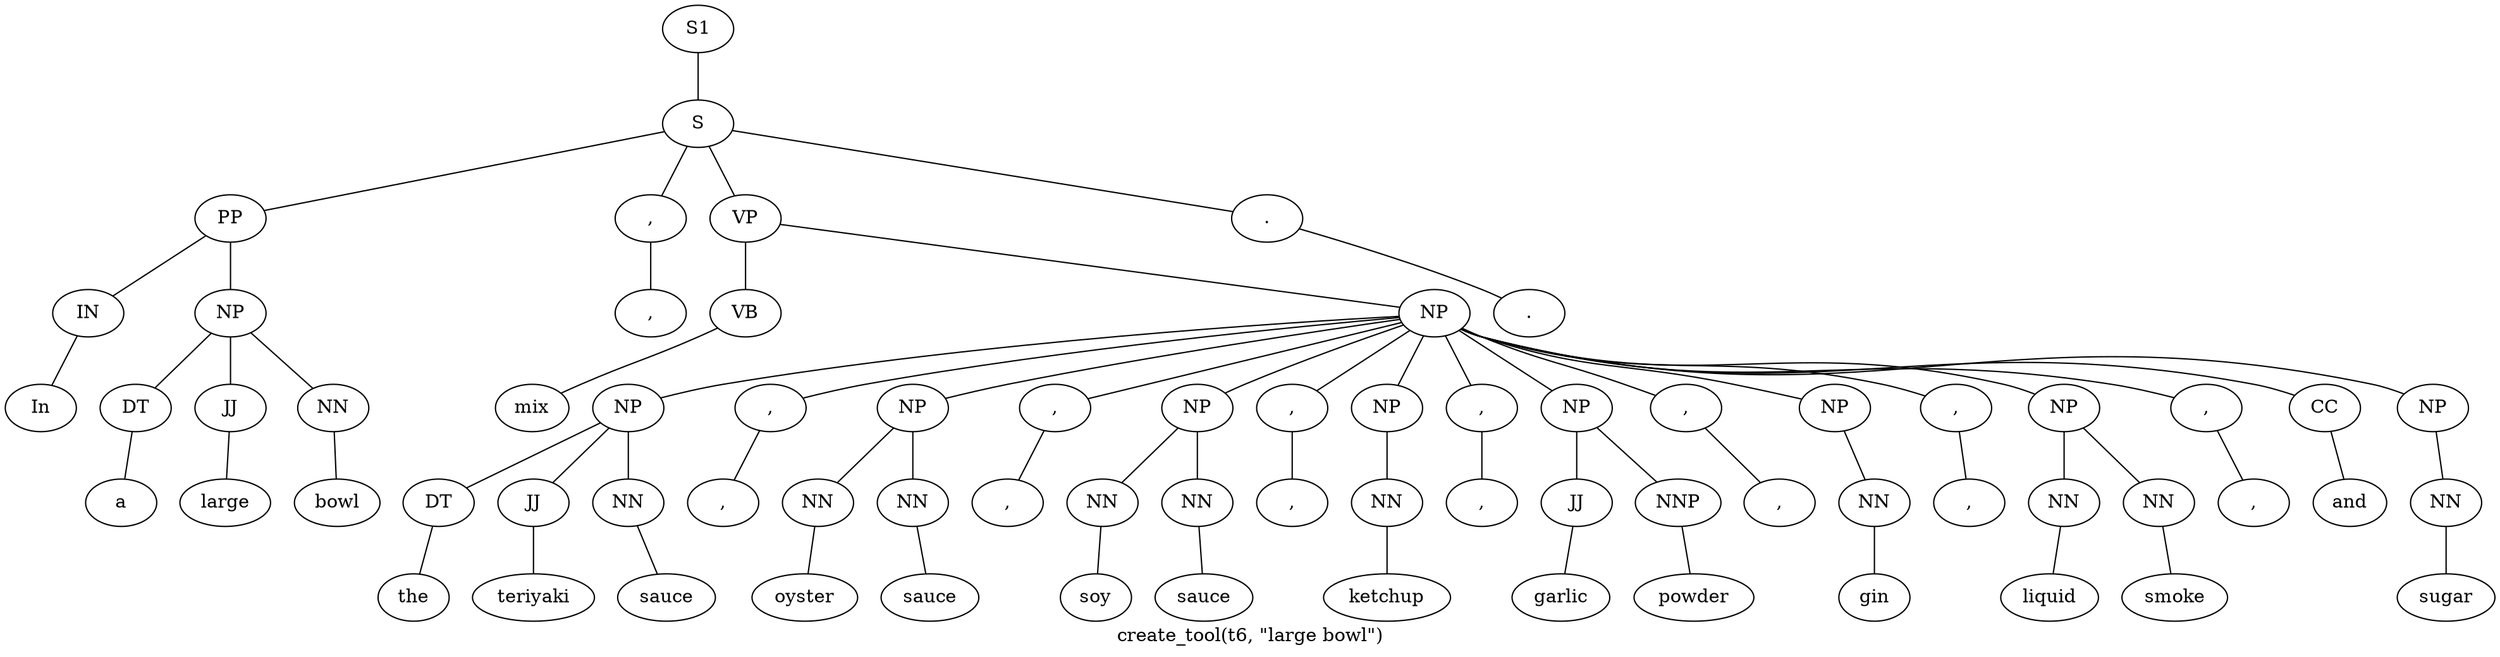 graph SyntaxGraph {
	label = "create_tool(t6, \"large bowl\")";
	Node0 [label="S1"];
	Node1 [label="S"];
	Node2 [label="PP"];
	Node3 [label="IN"];
	Node4 [label="In"];
	Node5 [label="NP"];
	Node6 [label="DT"];
	Node7 [label="a"];
	Node8 [label="JJ"];
	Node9 [label="large"];
	Node10 [label="NN"];
	Node11 [label="bowl"];
	Node12 [label=","];
	Node13 [label=","];
	Node14 [label="VP"];
	Node15 [label="VB"];
	Node16 [label="mix"];
	Node17 [label="NP"];
	Node18 [label="NP"];
	Node19 [label="DT"];
	Node20 [label="the"];
	Node21 [label="JJ"];
	Node22 [label="teriyaki"];
	Node23 [label="NN"];
	Node24 [label="sauce"];
	Node25 [label=","];
	Node26 [label=","];
	Node27 [label="NP"];
	Node28 [label="NN"];
	Node29 [label="oyster"];
	Node30 [label="NN"];
	Node31 [label="sauce"];
	Node32 [label=","];
	Node33 [label=","];
	Node34 [label="NP"];
	Node35 [label="NN"];
	Node36 [label="soy"];
	Node37 [label="NN"];
	Node38 [label="sauce"];
	Node39 [label=","];
	Node40 [label=","];
	Node41 [label="NP"];
	Node42 [label="NN"];
	Node43 [label="ketchup"];
	Node44 [label=","];
	Node45 [label=","];
	Node46 [label="NP"];
	Node47 [label="JJ"];
	Node48 [label="garlic"];
	Node49 [label="NNP"];
	Node50 [label="powder"];
	Node51 [label=","];
	Node52 [label=","];
	Node53 [label="NP"];
	Node54 [label="NN"];
	Node55 [label="gin"];
	Node56 [label=","];
	Node57 [label=","];
	Node58 [label="NP"];
	Node59 [label="NN"];
	Node60 [label="liquid"];
	Node61 [label="NN"];
	Node62 [label="smoke"];
	Node63 [label=","];
	Node64 [label=","];
	Node65 [label="CC"];
	Node66 [label="and"];
	Node67 [label="NP"];
	Node68 [label="NN"];
	Node69 [label="sugar"];
	Node70 [label="."];
	Node71 [label="."];

	Node0 -- Node1;
	Node1 -- Node2;
	Node1 -- Node12;
	Node1 -- Node14;
	Node1 -- Node70;
	Node2 -- Node3;
	Node2 -- Node5;
	Node3 -- Node4;
	Node5 -- Node6;
	Node5 -- Node8;
	Node5 -- Node10;
	Node6 -- Node7;
	Node8 -- Node9;
	Node10 -- Node11;
	Node12 -- Node13;
	Node14 -- Node15;
	Node14 -- Node17;
	Node15 -- Node16;
	Node17 -- Node18;
	Node17 -- Node25;
	Node17 -- Node27;
	Node17 -- Node32;
	Node17 -- Node34;
	Node17 -- Node39;
	Node17 -- Node41;
	Node17 -- Node44;
	Node17 -- Node46;
	Node17 -- Node51;
	Node17 -- Node53;
	Node17 -- Node56;
	Node17 -- Node58;
	Node17 -- Node63;
	Node17 -- Node65;
	Node17 -- Node67;
	Node18 -- Node19;
	Node18 -- Node21;
	Node18 -- Node23;
	Node19 -- Node20;
	Node21 -- Node22;
	Node23 -- Node24;
	Node25 -- Node26;
	Node27 -- Node28;
	Node27 -- Node30;
	Node28 -- Node29;
	Node30 -- Node31;
	Node32 -- Node33;
	Node34 -- Node35;
	Node34 -- Node37;
	Node35 -- Node36;
	Node37 -- Node38;
	Node39 -- Node40;
	Node41 -- Node42;
	Node42 -- Node43;
	Node44 -- Node45;
	Node46 -- Node47;
	Node46 -- Node49;
	Node47 -- Node48;
	Node49 -- Node50;
	Node51 -- Node52;
	Node53 -- Node54;
	Node54 -- Node55;
	Node56 -- Node57;
	Node58 -- Node59;
	Node58 -- Node61;
	Node59 -- Node60;
	Node61 -- Node62;
	Node63 -- Node64;
	Node65 -- Node66;
	Node67 -- Node68;
	Node68 -- Node69;
	Node70 -- Node71;
}